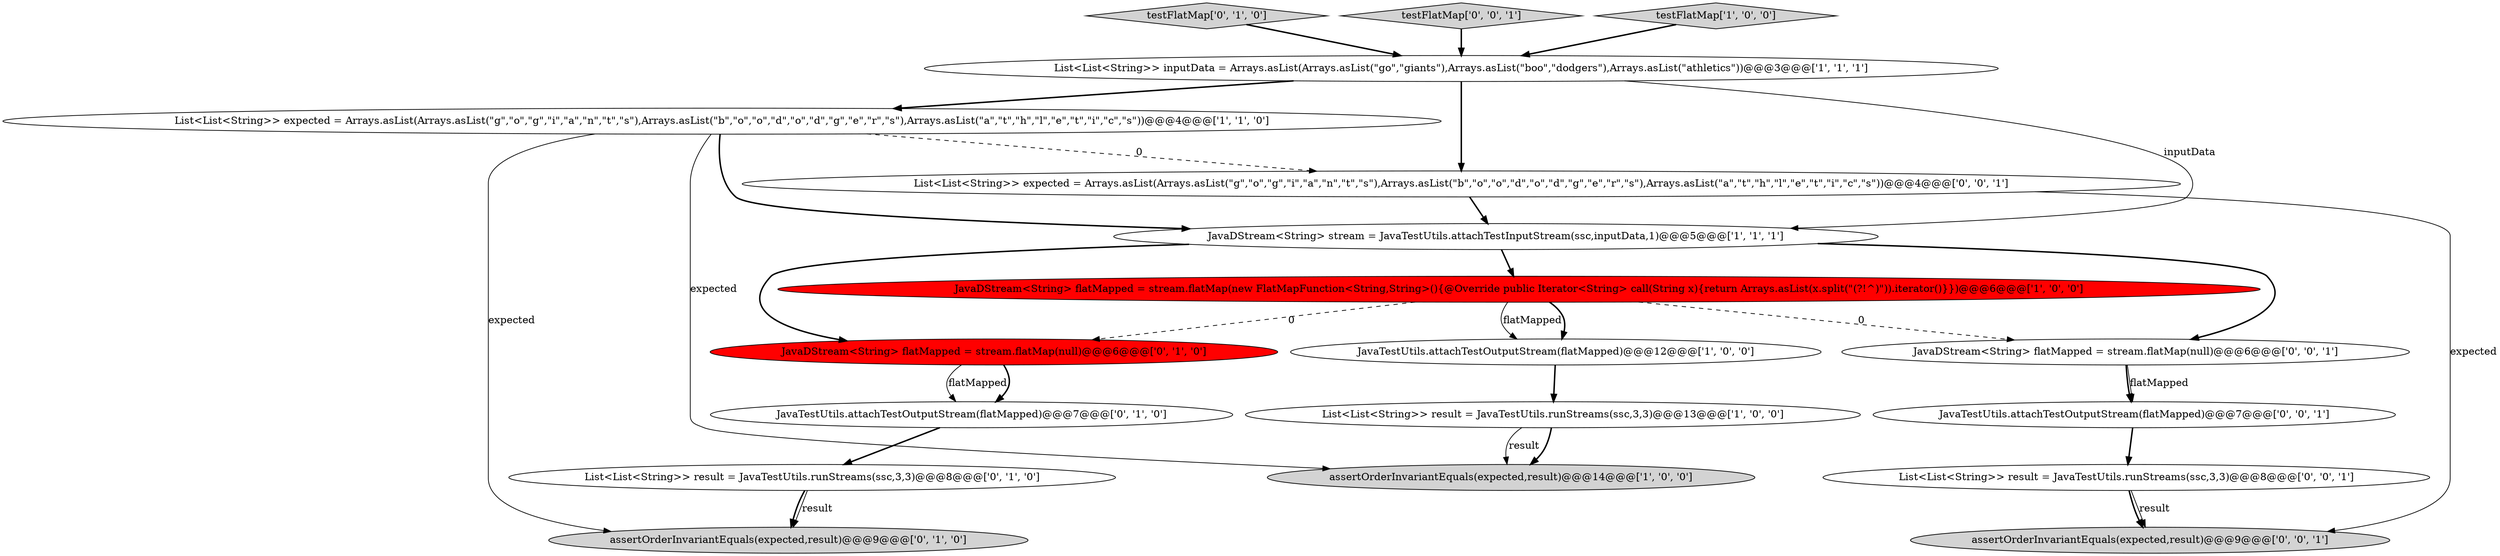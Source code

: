 digraph {
4 [style = filled, label = "JavaTestUtils.attachTestOutputStream(flatMapped)@@@12@@@['1', '0', '0']", fillcolor = white, shape = ellipse image = "AAA0AAABBB1BBB"];
17 [style = filled, label = "List<List<String>> result = JavaTestUtils.runStreams(ssc,3,3)@@@8@@@['0', '0', '1']", fillcolor = white, shape = ellipse image = "AAA0AAABBB3BBB"];
1 [style = filled, label = "assertOrderInvariantEquals(expected,result)@@@14@@@['1', '0', '0']", fillcolor = lightgray, shape = ellipse image = "AAA0AAABBB1BBB"];
9 [style = filled, label = "JavaTestUtils.attachTestOutputStream(flatMapped)@@@7@@@['0', '1', '0']", fillcolor = white, shape = ellipse image = "AAA0AAABBB2BBB"];
13 [style = filled, label = "JavaTestUtils.attachTestOutputStream(flatMapped)@@@7@@@['0', '0', '1']", fillcolor = white, shape = ellipse image = "AAA0AAABBB3BBB"];
8 [style = filled, label = "testFlatMap['0', '1', '0']", fillcolor = lightgray, shape = diamond image = "AAA0AAABBB2BBB"];
15 [style = filled, label = "JavaDStream<String> flatMapped = stream.flatMap(null)@@@6@@@['0', '0', '1']", fillcolor = white, shape = ellipse image = "AAA0AAABBB3BBB"];
14 [style = filled, label = "assertOrderInvariantEquals(expected,result)@@@9@@@['0', '0', '1']", fillcolor = lightgray, shape = ellipse image = "AAA0AAABBB3BBB"];
10 [style = filled, label = "List<List<String>> result = JavaTestUtils.runStreams(ssc,3,3)@@@8@@@['0', '1', '0']", fillcolor = white, shape = ellipse image = "AAA0AAABBB2BBB"];
11 [style = filled, label = "assertOrderInvariantEquals(expected,result)@@@9@@@['0', '1', '0']", fillcolor = lightgray, shape = ellipse image = "AAA0AAABBB2BBB"];
6 [style = filled, label = "JavaDStream<String> flatMapped = stream.flatMap(new FlatMapFunction<String,String>(){@Override public Iterator<String> call(String x){return Arrays.asList(x.split(\"(?!^)\")).iterator()}})@@@6@@@['1', '0', '0']", fillcolor = red, shape = ellipse image = "AAA1AAABBB1BBB"];
12 [style = filled, label = "JavaDStream<String> flatMapped = stream.flatMap(null)@@@6@@@['0', '1', '0']", fillcolor = red, shape = ellipse image = "AAA1AAABBB2BBB"];
7 [style = filled, label = "List<List<String>> inputData = Arrays.asList(Arrays.asList(\"go\",\"giants\"),Arrays.asList(\"boo\",\"dodgers\"),Arrays.asList(\"athletics\"))@@@3@@@['1', '1', '1']", fillcolor = white, shape = ellipse image = "AAA0AAABBB1BBB"];
18 [style = filled, label = "testFlatMap['0', '0', '1']", fillcolor = lightgray, shape = diamond image = "AAA0AAABBB3BBB"];
2 [style = filled, label = "List<List<String>> expected = Arrays.asList(Arrays.asList(\"g\",\"o\",\"g\",\"i\",\"a\",\"n\",\"t\",\"s\"),Arrays.asList(\"b\",\"o\",\"o\",\"d\",\"o\",\"d\",\"g\",\"e\",\"r\",\"s\"),Arrays.asList(\"a\",\"t\",\"h\",\"l\",\"e\",\"t\",\"i\",\"c\",\"s\"))@@@4@@@['1', '1', '0']", fillcolor = white, shape = ellipse image = "AAA0AAABBB1BBB"];
5 [style = filled, label = "List<List<String>> result = JavaTestUtils.runStreams(ssc,3,3)@@@13@@@['1', '0', '0']", fillcolor = white, shape = ellipse image = "AAA0AAABBB1BBB"];
0 [style = filled, label = "testFlatMap['1', '0', '0']", fillcolor = lightgray, shape = diamond image = "AAA0AAABBB1BBB"];
16 [style = filled, label = "List<List<String>> expected = Arrays.asList(Arrays.asList(\"g\",\"o\",\"g\",\"i\",\"a\",\"n\",\"t\",\"s\"),Arrays.asList(\"b\",\"o\",\"o\",\"d\",\"o\",\"d\",\"g\",\"e\",\"r\",\"s\"),Arrays.asList(\"a\",\"t\",\"h\",\"l\",\"e\",\"t\",\"i\",\"c\",\"s\"))@@@4@@@['0', '0', '1']", fillcolor = white, shape = ellipse image = "AAA0AAABBB3BBB"];
3 [style = filled, label = "JavaDStream<String> stream = JavaTestUtils.attachTestInputStream(ssc,inputData,1)@@@5@@@['1', '1', '1']", fillcolor = white, shape = ellipse image = "AAA0AAABBB1BBB"];
16->3 [style = bold, label=""];
12->9 [style = solid, label="flatMapped"];
15->13 [style = bold, label=""];
6->4 [style = solid, label="flatMapped"];
15->13 [style = solid, label="flatMapped"];
2->1 [style = solid, label="expected"];
2->3 [style = bold, label=""];
2->11 [style = solid, label="expected"];
3->6 [style = bold, label=""];
16->14 [style = solid, label="expected"];
3->15 [style = bold, label=""];
3->12 [style = bold, label=""];
9->10 [style = bold, label=""];
12->9 [style = bold, label=""];
8->7 [style = bold, label=""];
0->7 [style = bold, label=""];
6->12 [style = dashed, label="0"];
6->4 [style = bold, label=""];
5->1 [style = bold, label=""];
13->17 [style = bold, label=""];
17->14 [style = solid, label="result"];
6->15 [style = dashed, label="0"];
17->14 [style = bold, label=""];
7->2 [style = bold, label=""];
2->16 [style = dashed, label="0"];
7->16 [style = bold, label=""];
5->1 [style = solid, label="result"];
18->7 [style = bold, label=""];
10->11 [style = solid, label="result"];
4->5 [style = bold, label=""];
7->3 [style = solid, label="inputData"];
10->11 [style = bold, label=""];
}
